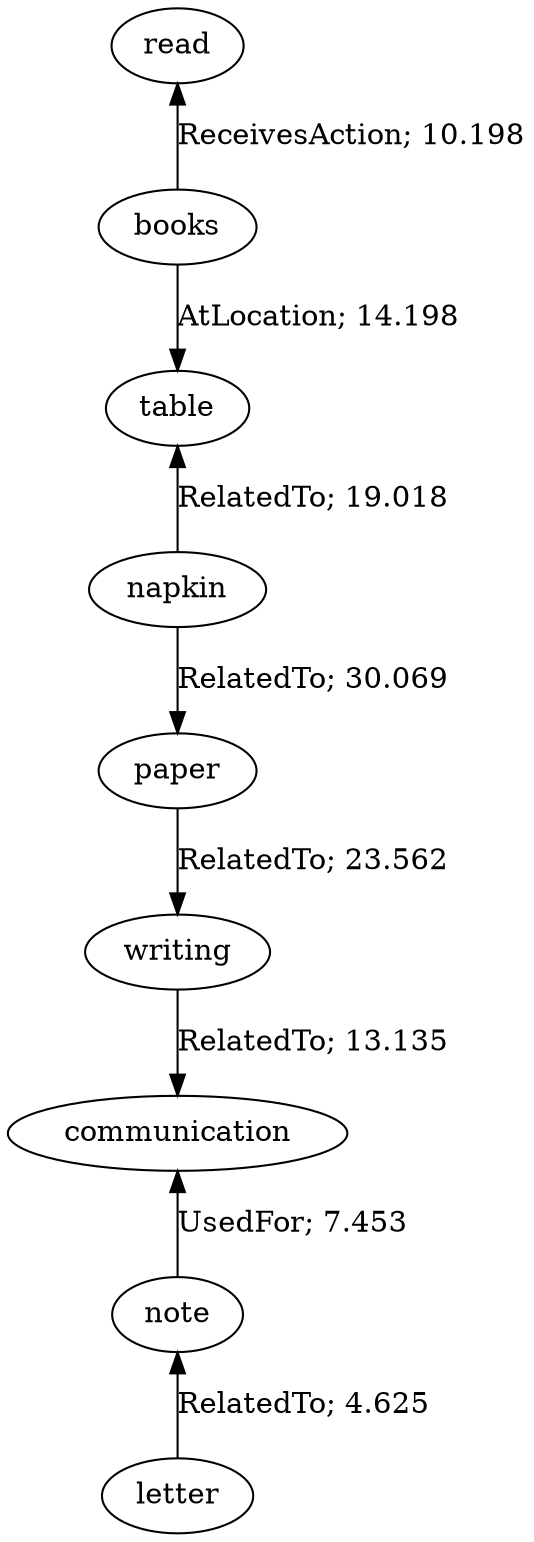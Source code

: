 // The path the concepts from "read" to "letter".Path Length: 8; Weight Sum: 122.2585052657841; Average Weight: 15.282313158223012
digraph "5_a---read-letter---PLen8_WSum122.259_WAvg15.282" {
	0 [label=read]
	1 [label=books]
	2 [label=table]
	3 [label=napkin]
	4 [label=paper]
	5 [label=writing]
	6 [label=communication]
	7 [label=note]
	8 [label=letter]
	0 -> 1 [label="ReceivesAction; 10.198" dir=back weight=10.198]
	1 -> 2 [label="AtLocation; 14.198" dir=forward weight=14.198]
	2 -> 3 [label="RelatedTo; 19.018" dir=back weight=19.018]
	3 -> 4 [label="RelatedTo; 30.069" dir=forward weight=30.069]
	4 -> 5 [label="RelatedTo; 23.562" dir=forward weight=23.562]
	5 -> 6 [label="RelatedTo; 13.135" dir=forward weight=13.135]
	6 -> 7 [label="UsedFor; 7.453" dir=back weight=7.453]
	7 -> 8 [label="RelatedTo; 4.625" dir=back weight=4.625]
}
